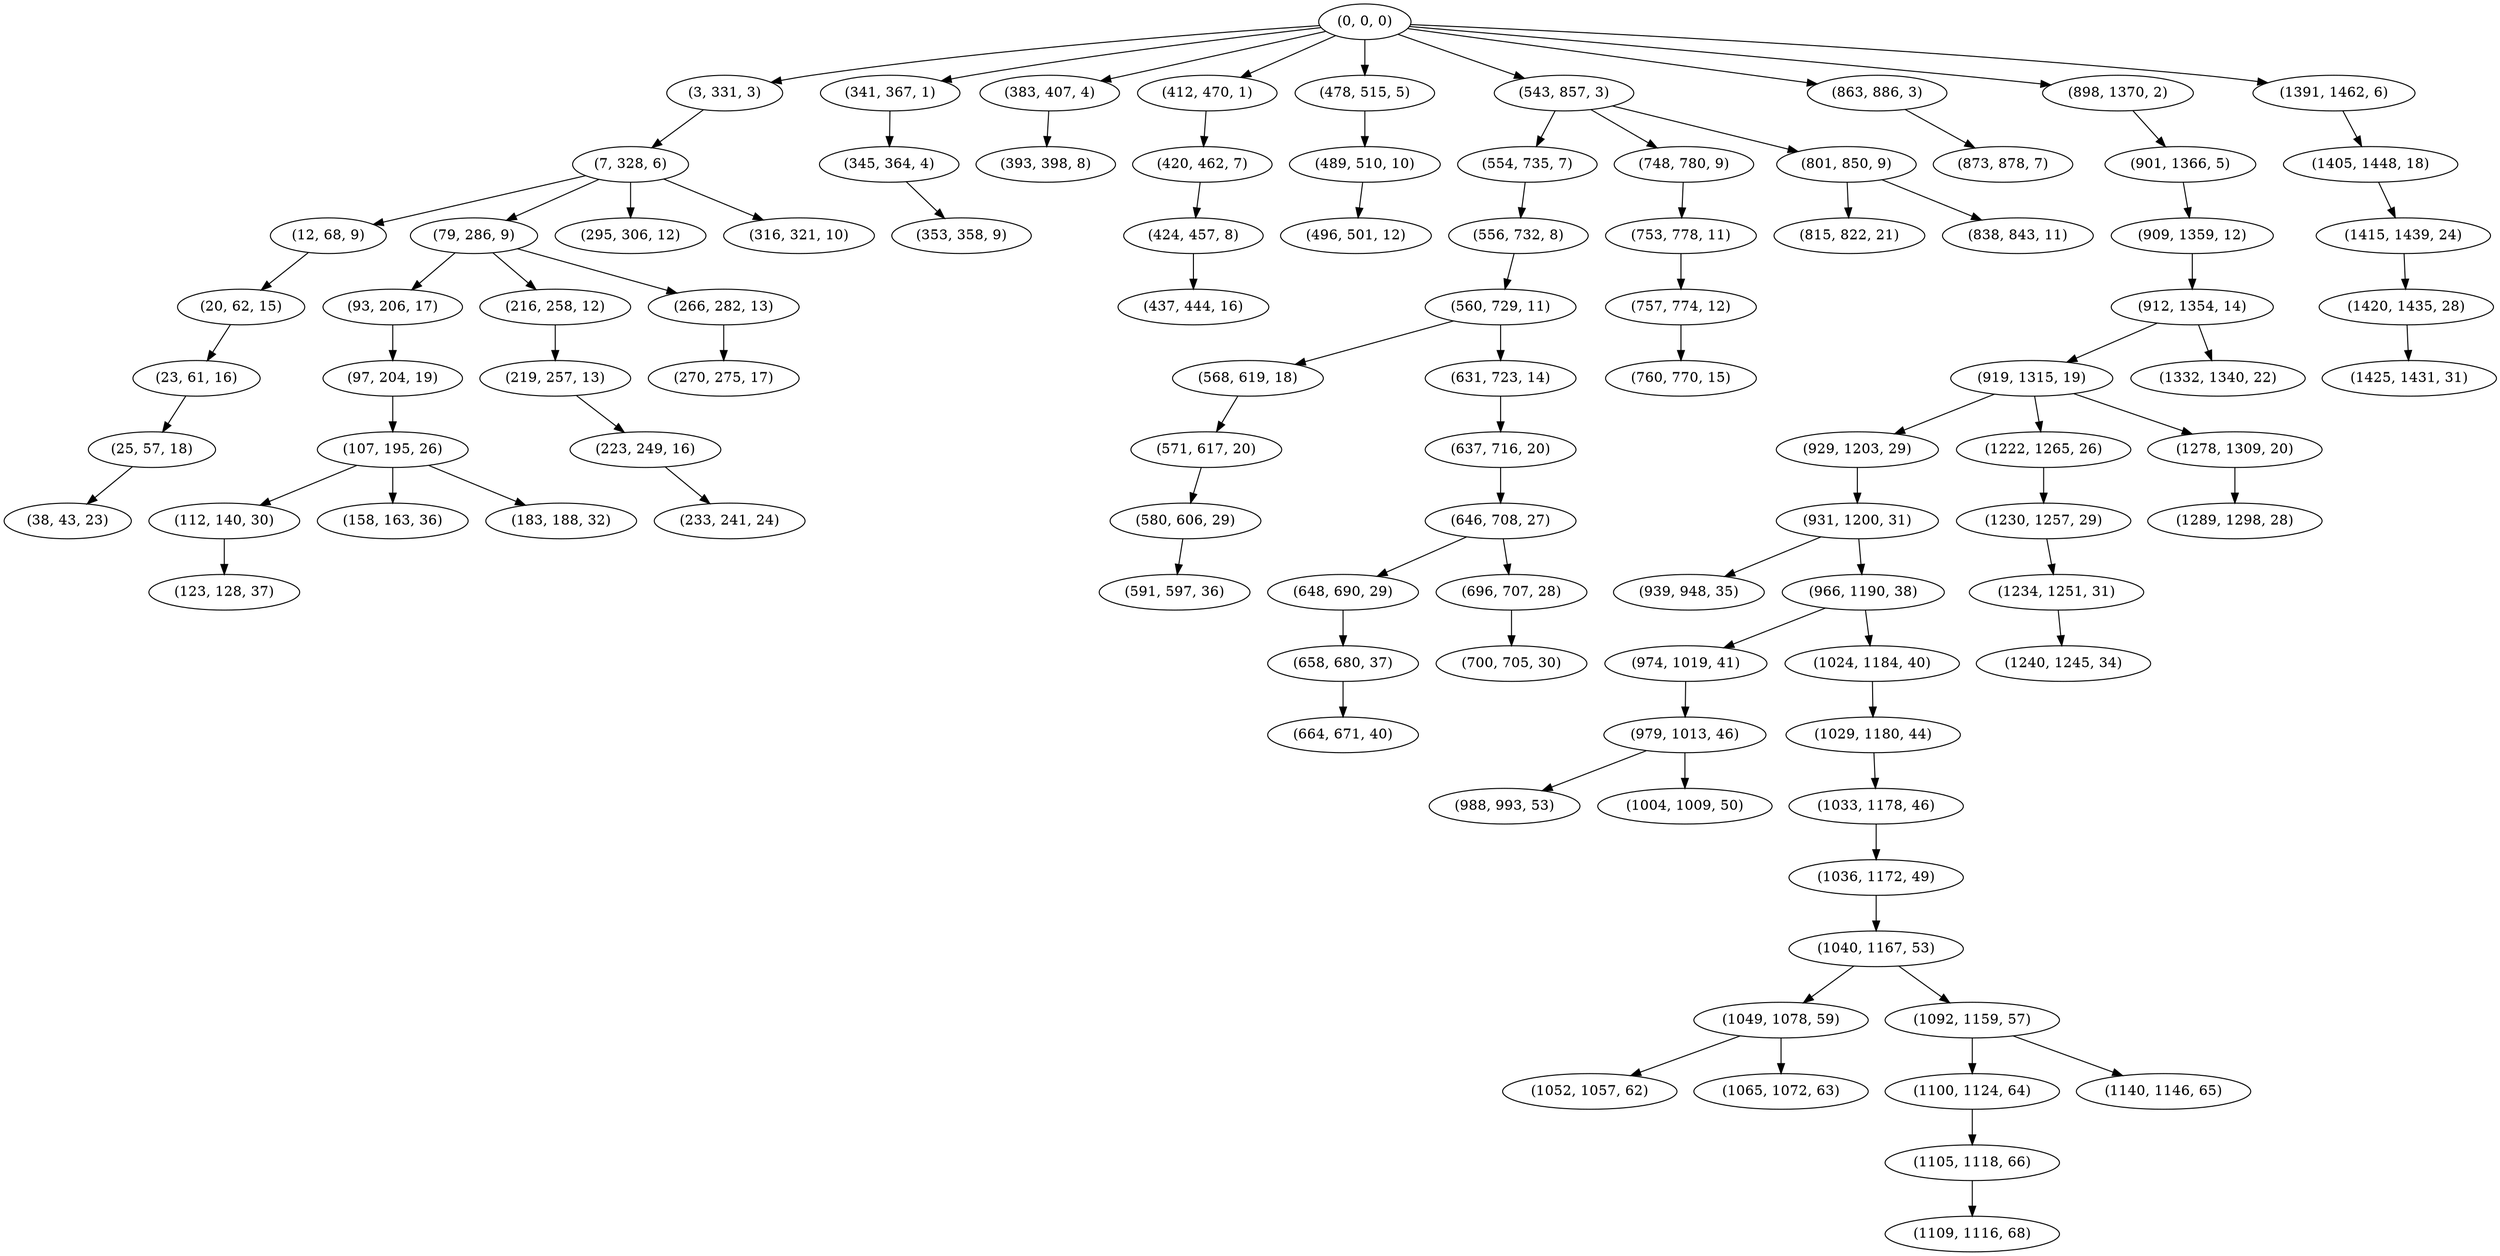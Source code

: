 digraph tree {
    "(0, 0, 0)";
    "(3, 331, 3)";
    "(7, 328, 6)";
    "(12, 68, 9)";
    "(20, 62, 15)";
    "(23, 61, 16)";
    "(25, 57, 18)";
    "(38, 43, 23)";
    "(79, 286, 9)";
    "(93, 206, 17)";
    "(97, 204, 19)";
    "(107, 195, 26)";
    "(112, 140, 30)";
    "(123, 128, 37)";
    "(158, 163, 36)";
    "(183, 188, 32)";
    "(216, 258, 12)";
    "(219, 257, 13)";
    "(223, 249, 16)";
    "(233, 241, 24)";
    "(266, 282, 13)";
    "(270, 275, 17)";
    "(295, 306, 12)";
    "(316, 321, 10)";
    "(341, 367, 1)";
    "(345, 364, 4)";
    "(353, 358, 9)";
    "(383, 407, 4)";
    "(393, 398, 8)";
    "(412, 470, 1)";
    "(420, 462, 7)";
    "(424, 457, 8)";
    "(437, 444, 16)";
    "(478, 515, 5)";
    "(489, 510, 10)";
    "(496, 501, 12)";
    "(543, 857, 3)";
    "(554, 735, 7)";
    "(556, 732, 8)";
    "(560, 729, 11)";
    "(568, 619, 18)";
    "(571, 617, 20)";
    "(580, 606, 29)";
    "(591, 597, 36)";
    "(631, 723, 14)";
    "(637, 716, 20)";
    "(646, 708, 27)";
    "(648, 690, 29)";
    "(658, 680, 37)";
    "(664, 671, 40)";
    "(696, 707, 28)";
    "(700, 705, 30)";
    "(748, 780, 9)";
    "(753, 778, 11)";
    "(757, 774, 12)";
    "(760, 770, 15)";
    "(801, 850, 9)";
    "(815, 822, 21)";
    "(838, 843, 11)";
    "(863, 886, 3)";
    "(873, 878, 7)";
    "(898, 1370, 2)";
    "(901, 1366, 5)";
    "(909, 1359, 12)";
    "(912, 1354, 14)";
    "(919, 1315, 19)";
    "(929, 1203, 29)";
    "(931, 1200, 31)";
    "(939, 948, 35)";
    "(966, 1190, 38)";
    "(974, 1019, 41)";
    "(979, 1013, 46)";
    "(988, 993, 53)";
    "(1004, 1009, 50)";
    "(1024, 1184, 40)";
    "(1029, 1180, 44)";
    "(1033, 1178, 46)";
    "(1036, 1172, 49)";
    "(1040, 1167, 53)";
    "(1049, 1078, 59)";
    "(1052, 1057, 62)";
    "(1065, 1072, 63)";
    "(1092, 1159, 57)";
    "(1100, 1124, 64)";
    "(1105, 1118, 66)";
    "(1109, 1116, 68)";
    "(1140, 1146, 65)";
    "(1222, 1265, 26)";
    "(1230, 1257, 29)";
    "(1234, 1251, 31)";
    "(1240, 1245, 34)";
    "(1278, 1309, 20)";
    "(1289, 1298, 28)";
    "(1332, 1340, 22)";
    "(1391, 1462, 6)";
    "(1405, 1448, 18)";
    "(1415, 1439, 24)";
    "(1420, 1435, 28)";
    "(1425, 1431, 31)";
    "(0, 0, 0)" -> "(3, 331, 3)";
    "(0, 0, 0)" -> "(341, 367, 1)";
    "(0, 0, 0)" -> "(383, 407, 4)";
    "(0, 0, 0)" -> "(412, 470, 1)";
    "(0, 0, 0)" -> "(478, 515, 5)";
    "(0, 0, 0)" -> "(543, 857, 3)";
    "(0, 0, 0)" -> "(863, 886, 3)";
    "(0, 0, 0)" -> "(898, 1370, 2)";
    "(0, 0, 0)" -> "(1391, 1462, 6)";
    "(3, 331, 3)" -> "(7, 328, 6)";
    "(7, 328, 6)" -> "(12, 68, 9)";
    "(7, 328, 6)" -> "(79, 286, 9)";
    "(7, 328, 6)" -> "(295, 306, 12)";
    "(7, 328, 6)" -> "(316, 321, 10)";
    "(12, 68, 9)" -> "(20, 62, 15)";
    "(20, 62, 15)" -> "(23, 61, 16)";
    "(23, 61, 16)" -> "(25, 57, 18)";
    "(25, 57, 18)" -> "(38, 43, 23)";
    "(79, 286, 9)" -> "(93, 206, 17)";
    "(79, 286, 9)" -> "(216, 258, 12)";
    "(79, 286, 9)" -> "(266, 282, 13)";
    "(93, 206, 17)" -> "(97, 204, 19)";
    "(97, 204, 19)" -> "(107, 195, 26)";
    "(107, 195, 26)" -> "(112, 140, 30)";
    "(107, 195, 26)" -> "(158, 163, 36)";
    "(107, 195, 26)" -> "(183, 188, 32)";
    "(112, 140, 30)" -> "(123, 128, 37)";
    "(216, 258, 12)" -> "(219, 257, 13)";
    "(219, 257, 13)" -> "(223, 249, 16)";
    "(223, 249, 16)" -> "(233, 241, 24)";
    "(266, 282, 13)" -> "(270, 275, 17)";
    "(341, 367, 1)" -> "(345, 364, 4)";
    "(345, 364, 4)" -> "(353, 358, 9)";
    "(383, 407, 4)" -> "(393, 398, 8)";
    "(412, 470, 1)" -> "(420, 462, 7)";
    "(420, 462, 7)" -> "(424, 457, 8)";
    "(424, 457, 8)" -> "(437, 444, 16)";
    "(478, 515, 5)" -> "(489, 510, 10)";
    "(489, 510, 10)" -> "(496, 501, 12)";
    "(543, 857, 3)" -> "(554, 735, 7)";
    "(543, 857, 3)" -> "(748, 780, 9)";
    "(543, 857, 3)" -> "(801, 850, 9)";
    "(554, 735, 7)" -> "(556, 732, 8)";
    "(556, 732, 8)" -> "(560, 729, 11)";
    "(560, 729, 11)" -> "(568, 619, 18)";
    "(560, 729, 11)" -> "(631, 723, 14)";
    "(568, 619, 18)" -> "(571, 617, 20)";
    "(571, 617, 20)" -> "(580, 606, 29)";
    "(580, 606, 29)" -> "(591, 597, 36)";
    "(631, 723, 14)" -> "(637, 716, 20)";
    "(637, 716, 20)" -> "(646, 708, 27)";
    "(646, 708, 27)" -> "(648, 690, 29)";
    "(646, 708, 27)" -> "(696, 707, 28)";
    "(648, 690, 29)" -> "(658, 680, 37)";
    "(658, 680, 37)" -> "(664, 671, 40)";
    "(696, 707, 28)" -> "(700, 705, 30)";
    "(748, 780, 9)" -> "(753, 778, 11)";
    "(753, 778, 11)" -> "(757, 774, 12)";
    "(757, 774, 12)" -> "(760, 770, 15)";
    "(801, 850, 9)" -> "(815, 822, 21)";
    "(801, 850, 9)" -> "(838, 843, 11)";
    "(863, 886, 3)" -> "(873, 878, 7)";
    "(898, 1370, 2)" -> "(901, 1366, 5)";
    "(901, 1366, 5)" -> "(909, 1359, 12)";
    "(909, 1359, 12)" -> "(912, 1354, 14)";
    "(912, 1354, 14)" -> "(919, 1315, 19)";
    "(912, 1354, 14)" -> "(1332, 1340, 22)";
    "(919, 1315, 19)" -> "(929, 1203, 29)";
    "(919, 1315, 19)" -> "(1222, 1265, 26)";
    "(919, 1315, 19)" -> "(1278, 1309, 20)";
    "(929, 1203, 29)" -> "(931, 1200, 31)";
    "(931, 1200, 31)" -> "(939, 948, 35)";
    "(931, 1200, 31)" -> "(966, 1190, 38)";
    "(966, 1190, 38)" -> "(974, 1019, 41)";
    "(966, 1190, 38)" -> "(1024, 1184, 40)";
    "(974, 1019, 41)" -> "(979, 1013, 46)";
    "(979, 1013, 46)" -> "(988, 993, 53)";
    "(979, 1013, 46)" -> "(1004, 1009, 50)";
    "(1024, 1184, 40)" -> "(1029, 1180, 44)";
    "(1029, 1180, 44)" -> "(1033, 1178, 46)";
    "(1033, 1178, 46)" -> "(1036, 1172, 49)";
    "(1036, 1172, 49)" -> "(1040, 1167, 53)";
    "(1040, 1167, 53)" -> "(1049, 1078, 59)";
    "(1040, 1167, 53)" -> "(1092, 1159, 57)";
    "(1049, 1078, 59)" -> "(1052, 1057, 62)";
    "(1049, 1078, 59)" -> "(1065, 1072, 63)";
    "(1092, 1159, 57)" -> "(1100, 1124, 64)";
    "(1092, 1159, 57)" -> "(1140, 1146, 65)";
    "(1100, 1124, 64)" -> "(1105, 1118, 66)";
    "(1105, 1118, 66)" -> "(1109, 1116, 68)";
    "(1222, 1265, 26)" -> "(1230, 1257, 29)";
    "(1230, 1257, 29)" -> "(1234, 1251, 31)";
    "(1234, 1251, 31)" -> "(1240, 1245, 34)";
    "(1278, 1309, 20)" -> "(1289, 1298, 28)";
    "(1391, 1462, 6)" -> "(1405, 1448, 18)";
    "(1405, 1448, 18)" -> "(1415, 1439, 24)";
    "(1415, 1439, 24)" -> "(1420, 1435, 28)";
    "(1420, 1435, 28)" -> "(1425, 1431, 31)";
}
